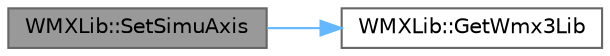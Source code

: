 digraph "WMXLib::SetSimuAxis"
{
 // LATEX_PDF_SIZE
  bgcolor="transparent";
  edge [fontname=Helvetica,fontsize=10,labelfontname=Helvetica,labelfontsize=10];
  node [fontname=Helvetica,fontsize=10,shape=box,height=0.2,width=0.4];
  rankdir="LR";
  Node1 [id="Node000001",label="WMXLib::SetSimuAxis",height=0.2,width=0.4,color="gray40", fillcolor="grey60", style="filled", fontcolor="black",tooltip="시뮬레이션 축을 설정합니다."];
  Node1 -> Node2 [id="edge1_Node000001_Node000002",color="steelblue1",style="solid",tooltip=" "];
  Node2 [id="Node000002",label="WMXLib::GetWmx3Lib",height=0.2,width=0.4,color="grey40", fillcolor="white", style="filled",URL="$a00169.html#aa50a6e57198e2aa6efff797874722092",tooltip="WMX3 API 객체를 반환합니다."];
}
